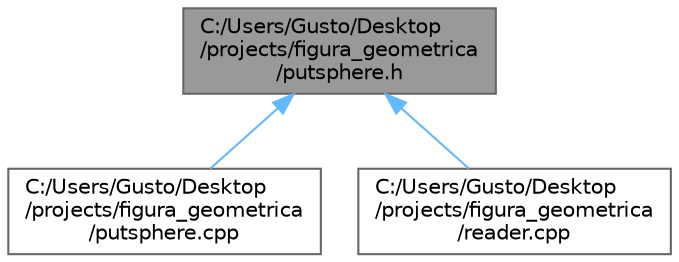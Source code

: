 digraph "C:/Users/Gusto/Desktop/projects/figura_geometrica/putsphere.h"
{
 // LATEX_PDF_SIZE
  bgcolor="transparent";
  edge [fontname=Helvetica,fontsize=10,labelfontname=Helvetica,labelfontsize=10];
  node [fontname=Helvetica,fontsize=10,shape=box,height=0.2,width=0.4];
  Node1 [id="Node000001",label="C:/Users/Gusto/Desktop\l/projects/figura_geometrica\l/putsphere.h",height=0.2,width=0.4,color="gray40", fillcolor="grey60", style="filled", fontcolor="black",tooltip=" "];
  Node1 -> Node2 [id="edge1_Node000001_Node000002",dir="back",color="steelblue1",style="solid",tooltip=" "];
  Node2 [id="Node000002",label="C:/Users/Gusto/Desktop\l/projects/figura_geometrica\l/putsphere.cpp",height=0.2,width=0.4,color="grey40", fillcolor="white", style="filled",URL="$putsphere_8cpp.html",tooltip=" "];
  Node1 -> Node3 [id="edge2_Node000001_Node000003",dir="back",color="steelblue1",style="solid",tooltip=" "];
  Node3 [id="Node000003",label="C:/Users/Gusto/Desktop\l/projects/figura_geometrica\l/reader.cpp",height=0.2,width=0.4,color="grey40", fillcolor="white", style="filled",URL="$reader_8cpp.html",tooltip=" "];
}
